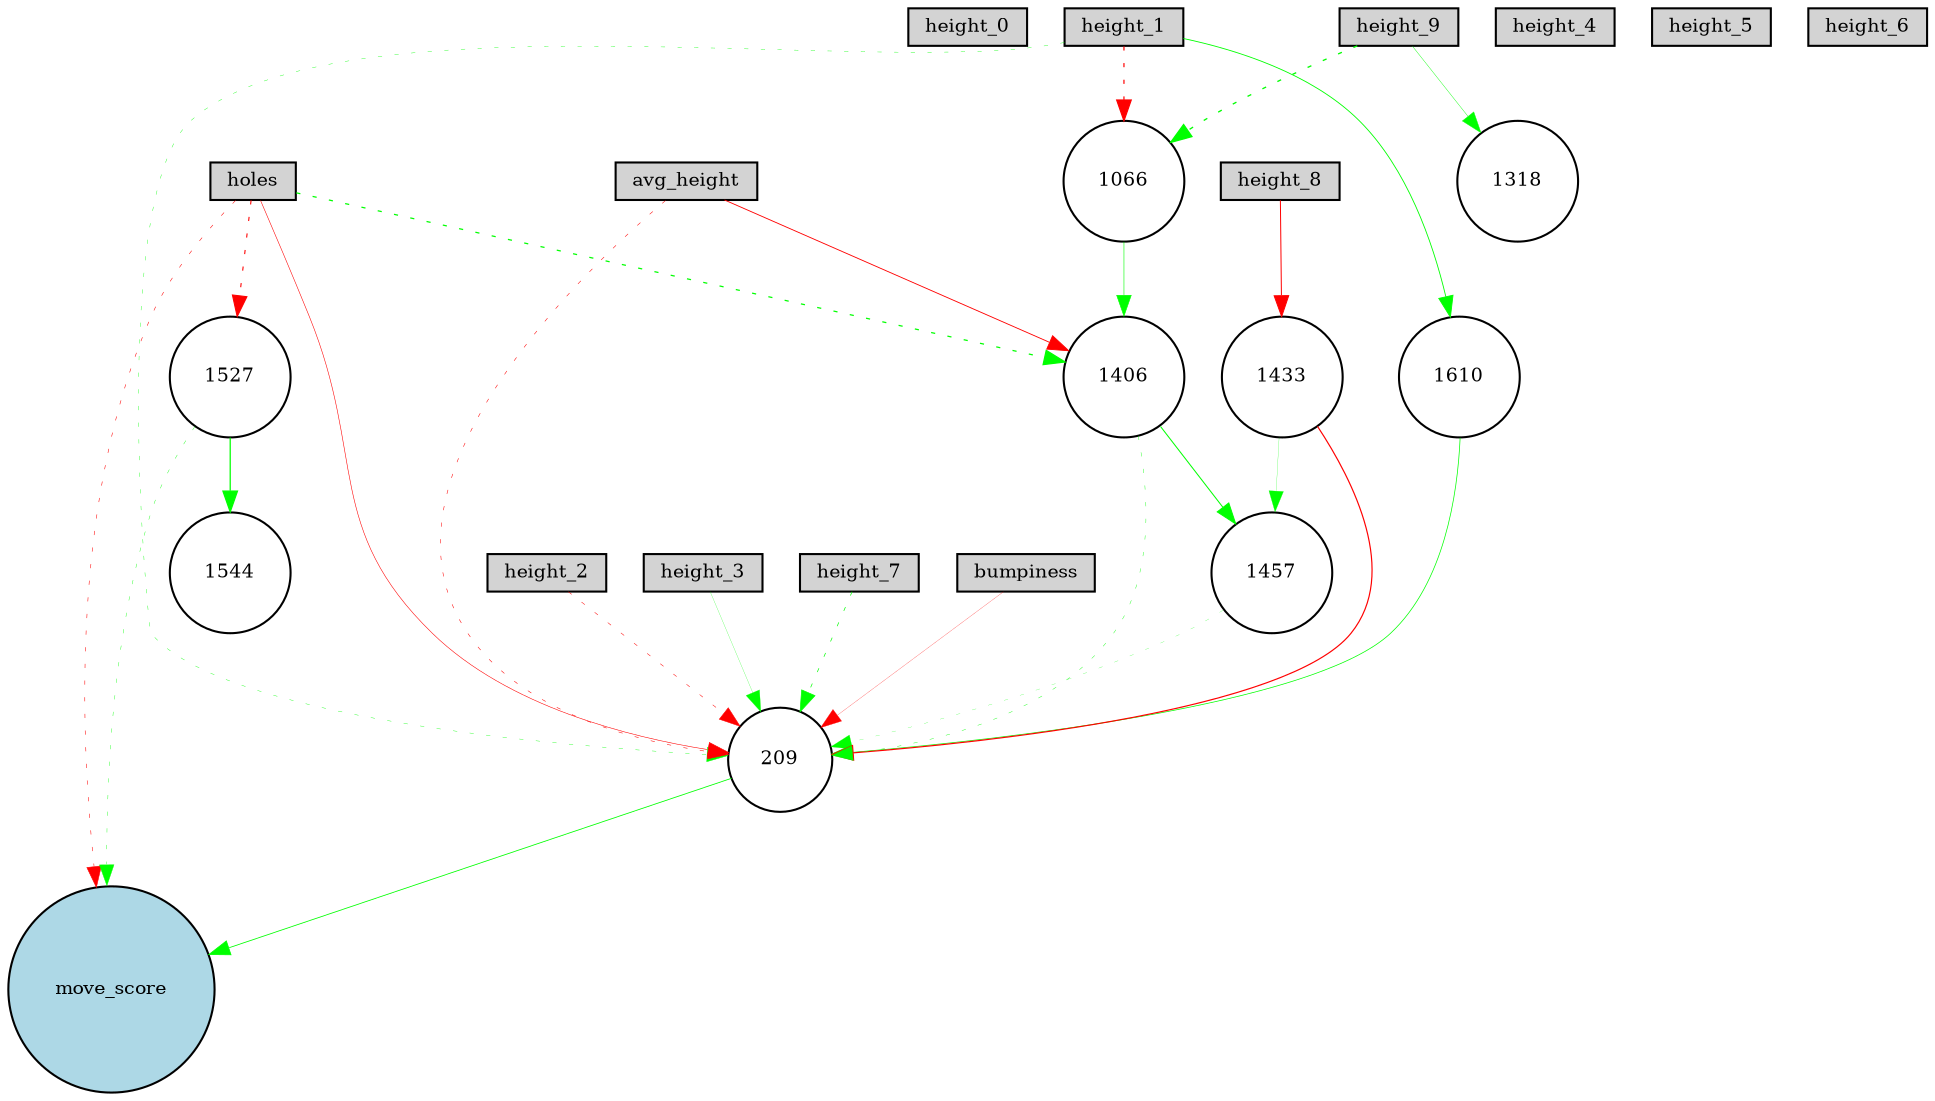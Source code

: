 digraph {
	node [fontsize=9 height=0.2 shape=circle width=0.2]
	height_0 [fillcolor=lightgray shape=box style=filled]
	height_1 [fillcolor=lightgray shape=box style=filled]
	height_2 [fillcolor=lightgray shape=box style=filled]
	height_3 [fillcolor=lightgray shape=box style=filled]
	height_4 [fillcolor=lightgray shape=box style=filled]
	height_5 [fillcolor=lightgray shape=box style=filled]
	height_6 [fillcolor=lightgray shape=box style=filled]
	height_7 [fillcolor=lightgray shape=box style=filled]
	height_8 [fillcolor=lightgray shape=box style=filled]
	height_9 [fillcolor=lightgray shape=box style=filled]
	holes [fillcolor=lightgray shape=box style=filled]
	bumpiness [fillcolor=lightgray shape=box style=filled]
	avg_height [fillcolor=lightgray shape=box style=filled]
	move_score [fillcolor=lightblue style=filled]
	1318 [fillcolor=white style=filled]
	1544 [fillcolor=white style=filled]
	1066 [fillcolor=white style=filled]
	1610 [fillcolor=white style=filled]
	209 [fillcolor=white style=filled]
	1457 [fillcolor=white style=filled]
	1527 [fillcolor=white style=filled]
	1433 [fillcolor=white style=filled]
	1406 [fillcolor=white style=filled]
	height_7 -> 209 [color=green penwidth=0.32881179132839244 style=dotted]
	holes -> 209 [color=red penwidth=0.26541365834441266 style=solid]
	avg_height -> 209 [color=red penwidth=0.25427836683285626 style=dotted]
	bumpiness -> 209 [color=red penwidth=0.11388181247048619 style=solid]
	height_3 -> 209 [color=green penwidth=0.10888498013977121 style=solid]
	height_2 -> 209 [color=red penwidth=0.24269134291904124 style=dotted]
	height_1 -> 209 [color=green penwidth=0.17902669699760165 style=dotted]
	209 -> move_score [color=green penwidth=0.3900105148467129 style=solid]
	holes -> move_score [color=red penwidth=0.25717009042549444 style=dotted]
	height_9 -> 1066 [color=green penwidth=0.6352354097796042 style=dotted]
	height_1 -> 1066 [color=red penwidth=0.5783188616118395 style=dotted]
	height_9 -> 1318 [color=green penwidth=0.19437533209480043 style=solid]
	avg_height -> 1406 [color=red penwidth=0.42427637589962575 style=solid]
	1406 -> 209 [color=green penwidth=0.1876974857832226 style=dotted]
	height_8 -> 1433 [color=red penwidth=0.476527891925708 style=solid]
	1433 -> 209 [color=red penwidth=0.5671620810333664 style=solid]
	1406 -> 1457 [color=green penwidth=0.48692057357461604 style=solid]
	1457 -> 209 [color=green penwidth=0.10392751230905733 style=dotted]
	1433 -> 1457 [color=green penwidth=0.10719164217134736 style=solid]
	holes -> 1406 [color=green penwidth=0.6020389514475132 style=dotted]
	1066 -> 1406 [color=green penwidth=0.28516571518348705 style=solid]
	holes -> 1527 [color=red penwidth=0.5221233704714973 style=dotted]
	1527 -> move_score [color=green penwidth=0.1841260082387886 style=dotted]
	1527 -> 1544 [color=green penwidth=0.5996479730413803 style=solid]
	height_1 -> 1610 [color=green penwidth=0.4151836681726848 style=solid]
	1610 -> 209 [color=green penwidth=0.35042998532319813 style=solid]
}
